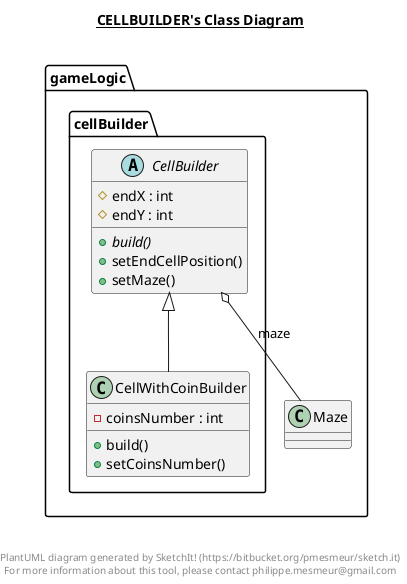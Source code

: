 @startuml

title __CELLBUILDER's Class Diagram__\n


        abstract class gameLogic.cellBuilder.CellBuilder {
            # endX : int
            # endY : int
            {abstract} + build()
            + setEndCellPosition()
            + setMaze()
        }



        class gameLogic.cellBuilder.CellWithCoinBuilder {
            - coinsNumber : int
            + build()
            + setCoinsNumber()
        }

  

  gameLogic.cellBuilder.CellBuilder o-- gameLogic.Maze : maze
  gameLogic.cellBuilder.CellWithCoinBuilder -up-|> gameLogic.cellBuilder.CellBuilder


right footer


PlantUML diagram generated by SketchIt! (https://bitbucket.org/pmesmeur/sketch.it)
For more information about this tool, please contact philippe.mesmeur@gmail.com
endfooter

@enduml
